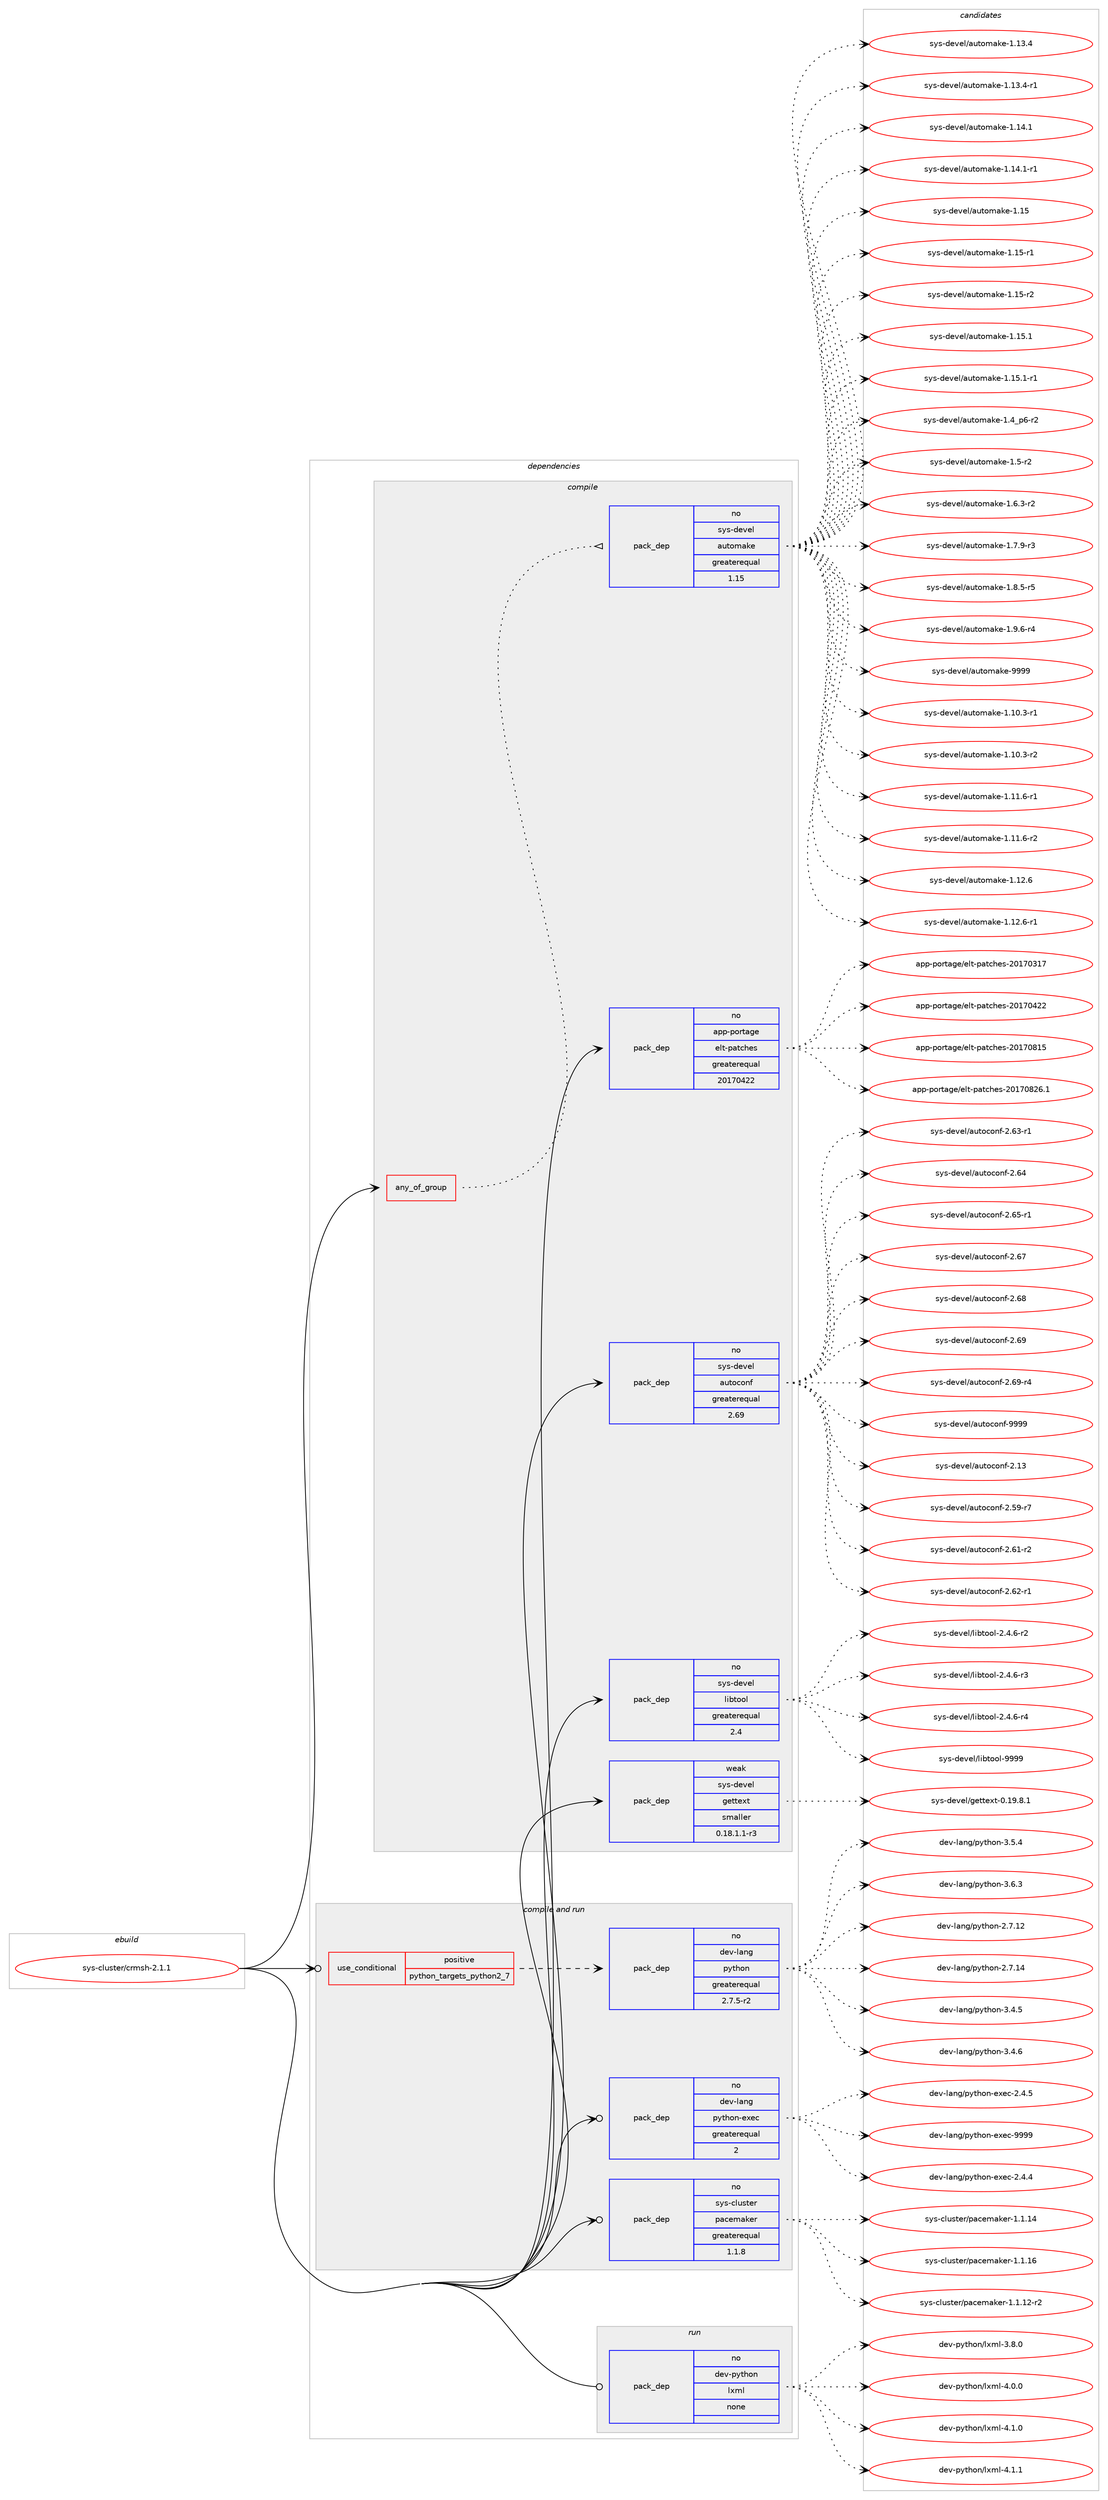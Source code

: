 digraph prolog {

# *************
# Graph options
# *************

newrank=true;
concentrate=true;
compound=true;
graph [rankdir=LR,fontname=Helvetica,fontsize=10,ranksep=1.5];#, ranksep=2.5, nodesep=0.2];
edge  [arrowhead=vee];
node  [fontname=Helvetica,fontsize=10];

# **********
# The ebuild
# **********

subgraph cluster_leftcol {
color=gray;
rank=same;
label=<<i>ebuild</i>>;
id [label="sys-cluster/crmsh-2.1.1", color=red, width=4, href="../sys-cluster/crmsh-2.1.1.svg"];
}

# ****************
# The dependencies
# ****************

subgraph cluster_midcol {
color=gray;
label=<<i>dependencies</i>>;
subgraph cluster_compile {
fillcolor="#eeeeee";
style=filled;
label=<<i>compile</i>>;
subgraph any8084 {
dependency479193 [label=<<TABLE BORDER="0" CELLBORDER="1" CELLSPACING="0" CELLPADDING="4"><TR><TD CELLPADDING="10">any_of_group</TD></TR></TABLE>>, shape=none, color=red];subgraph pack355624 {
dependency479194 [label=<<TABLE BORDER="0" CELLBORDER="1" CELLSPACING="0" CELLPADDING="4" WIDTH="220"><TR><TD ROWSPAN="6" CELLPADDING="30">pack_dep</TD></TR><TR><TD WIDTH="110">no</TD></TR><TR><TD>sys-devel</TD></TR><TR><TD>automake</TD></TR><TR><TD>greaterequal</TD></TR><TR><TD>1.15</TD></TR></TABLE>>, shape=none, color=blue];
}
dependency479193:e -> dependency479194:w [weight=20,style="dotted",arrowhead="oinv"];
}
id:e -> dependency479193:w [weight=20,style="solid",arrowhead="vee"];
subgraph pack355625 {
dependency479195 [label=<<TABLE BORDER="0" CELLBORDER="1" CELLSPACING="0" CELLPADDING="4" WIDTH="220"><TR><TD ROWSPAN="6" CELLPADDING="30">pack_dep</TD></TR><TR><TD WIDTH="110">no</TD></TR><TR><TD>app-portage</TD></TR><TR><TD>elt-patches</TD></TR><TR><TD>greaterequal</TD></TR><TR><TD>20170422</TD></TR></TABLE>>, shape=none, color=blue];
}
id:e -> dependency479195:w [weight=20,style="solid",arrowhead="vee"];
subgraph pack355626 {
dependency479196 [label=<<TABLE BORDER="0" CELLBORDER="1" CELLSPACING="0" CELLPADDING="4" WIDTH="220"><TR><TD ROWSPAN="6" CELLPADDING="30">pack_dep</TD></TR><TR><TD WIDTH="110">no</TD></TR><TR><TD>sys-devel</TD></TR><TR><TD>autoconf</TD></TR><TR><TD>greaterequal</TD></TR><TR><TD>2.69</TD></TR></TABLE>>, shape=none, color=blue];
}
id:e -> dependency479196:w [weight=20,style="solid",arrowhead="vee"];
subgraph pack355627 {
dependency479197 [label=<<TABLE BORDER="0" CELLBORDER="1" CELLSPACING="0" CELLPADDING="4" WIDTH="220"><TR><TD ROWSPAN="6" CELLPADDING="30">pack_dep</TD></TR><TR><TD WIDTH="110">no</TD></TR><TR><TD>sys-devel</TD></TR><TR><TD>libtool</TD></TR><TR><TD>greaterequal</TD></TR><TR><TD>2.4</TD></TR></TABLE>>, shape=none, color=blue];
}
id:e -> dependency479197:w [weight=20,style="solid",arrowhead="vee"];
subgraph pack355628 {
dependency479198 [label=<<TABLE BORDER="0" CELLBORDER="1" CELLSPACING="0" CELLPADDING="4" WIDTH="220"><TR><TD ROWSPAN="6" CELLPADDING="30">pack_dep</TD></TR><TR><TD WIDTH="110">weak</TD></TR><TR><TD>sys-devel</TD></TR><TR><TD>gettext</TD></TR><TR><TD>smaller</TD></TR><TR><TD>0.18.1.1-r3</TD></TR></TABLE>>, shape=none, color=blue];
}
id:e -> dependency479198:w [weight=20,style="solid",arrowhead="vee"];
}
subgraph cluster_compileandrun {
fillcolor="#eeeeee";
style=filled;
label=<<i>compile and run</i>>;
subgraph cond115203 {
dependency479199 [label=<<TABLE BORDER="0" CELLBORDER="1" CELLSPACING="0" CELLPADDING="4"><TR><TD ROWSPAN="3" CELLPADDING="10">use_conditional</TD></TR><TR><TD>positive</TD></TR><TR><TD>python_targets_python2_7</TD></TR></TABLE>>, shape=none, color=red];
subgraph pack355629 {
dependency479200 [label=<<TABLE BORDER="0" CELLBORDER="1" CELLSPACING="0" CELLPADDING="4" WIDTH="220"><TR><TD ROWSPAN="6" CELLPADDING="30">pack_dep</TD></TR><TR><TD WIDTH="110">no</TD></TR><TR><TD>dev-lang</TD></TR><TR><TD>python</TD></TR><TR><TD>greaterequal</TD></TR><TR><TD>2.7.5-r2</TD></TR></TABLE>>, shape=none, color=blue];
}
dependency479199:e -> dependency479200:w [weight=20,style="dashed",arrowhead="vee"];
}
id:e -> dependency479199:w [weight=20,style="solid",arrowhead="odotvee"];
subgraph pack355630 {
dependency479201 [label=<<TABLE BORDER="0" CELLBORDER="1" CELLSPACING="0" CELLPADDING="4" WIDTH="220"><TR><TD ROWSPAN="6" CELLPADDING="30">pack_dep</TD></TR><TR><TD WIDTH="110">no</TD></TR><TR><TD>dev-lang</TD></TR><TR><TD>python-exec</TD></TR><TR><TD>greaterequal</TD></TR><TR><TD>2</TD></TR></TABLE>>, shape=none, color=blue];
}
id:e -> dependency479201:w [weight=20,style="solid",arrowhead="odotvee"];
subgraph pack355631 {
dependency479202 [label=<<TABLE BORDER="0" CELLBORDER="1" CELLSPACING="0" CELLPADDING="4" WIDTH="220"><TR><TD ROWSPAN="6" CELLPADDING="30">pack_dep</TD></TR><TR><TD WIDTH="110">no</TD></TR><TR><TD>sys-cluster</TD></TR><TR><TD>pacemaker</TD></TR><TR><TD>greaterequal</TD></TR><TR><TD>1.1.8</TD></TR></TABLE>>, shape=none, color=blue];
}
id:e -> dependency479202:w [weight=20,style="solid",arrowhead="odotvee"];
}
subgraph cluster_run {
fillcolor="#eeeeee";
style=filled;
label=<<i>run</i>>;
subgraph pack355632 {
dependency479203 [label=<<TABLE BORDER="0" CELLBORDER="1" CELLSPACING="0" CELLPADDING="4" WIDTH="220"><TR><TD ROWSPAN="6" CELLPADDING="30">pack_dep</TD></TR><TR><TD WIDTH="110">no</TD></TR><TR><TD>dev-python</TD></TR><TR><TD>lxml</TD></TR><TR><TD>none</TD></TR><TR><TD></TD></TR></TABLE>>, shape=none, color=blue];
}
id:e -> dependency479203:w [weight=20,style="solid",arrowhead="odot"];
}
}

# **************
# The candidates
# **************

subgraph cluster_choices {
rank=same;
color=gray;
label=<<i>candidates</i>>;

subgraph choice355624 {
color=black;
nodesep=1;
choice11512111545100101118101108479711711611110997107101454946494846514511449 [label="sys-devel/automake-1.10.3-r1", color=red, width=4,href="../sys-devel/automake-1.10.3-r1.svg"];
choice11512111545100101118101108479711711611110997107101454946494846514511450 [label="sys-devel/automake-1.10.3-r2", color=red, width=4,href="../sys-devel/automake-1.10.3-r2.svg"];
choice11512111545100101118101108479711711611110997107101454946494946544511449 [label="sys-devel/automake-1.11.6-r1", color=red, width=4,href="../sys-devel/automake-1.11.6-r1.svg"];
choice11512111545100101118101108479711711611110997107101454946494946544511450 [label="sys-devel/automake-1.11.6-r2", color=red, width=4,href="../sys-devel/automake-1.11.6-r2.svg"];
choice1151211154510010111810110847971171161111099710710145494649504654 [label="sys-devel/automake-1.12.6", color=red, width=4,href="../sys-devel/automake-1.12.6.svg"];
choice11512111545100101118101108479711711611110997107101454946495046544511449 [label="sys-devel/automake-1.12.6-r1", color=red, width=4,href="../sys-devel/automake-1.12.6-r1.svg"];
choice1151211154510010111810110847971171161111099710710145494649514652 [label="sys-devel/automake-1.13.4", color=red, width=4,href="../sys-devel/automake-1.13.4.svg"];
choice11512111545100101118101108479711711611110997107101454946495146524511449 [label="sys-devel/automake-1.13.4-r1", color=red, width=4,href="../sys-devel/automake-1.13.4-r1.svg"];
choice1151211154510010111810110847971171161111099710710145494649524649 [label="sys-devel/automake-1.14.1", color=red, width=4,href="../sys-devel/automake-1.14.1.svg"];
choice11512111545100101118101108479711711611110997107101454946495246494511449 [label="sys-devel/automake-1.14.1-r1", color=red, width=4,href="../sys-devel/automake-1.14.1-r1.svg"];
choice115121115451001011181011084797117116111109971071014549464953 [label="sys-devel/automake-1.15", color=red, width=4,href="../sys-devel/automake-1.15.svg"];
choice1151211154510010111810110847971171161111099710710145494649534511449 [label="sys-devel/automake-1.15-r1", color=red, width=4,href="../sys-devel/automake-1.15-r1.svg"];
choice1151211154510010111810110847971171161111099710710145494649534511450 [label="sys-devel/automake-1.15-r2", color=red, width=4,href="../sys-devel/automake-1.15-r2.svg"];
choice1151211154510010111810110847971171161111099710710145494649534649 [label="sys-devel/automake-1.15.1", color=red, width=4,href="../sys-devel/automake-1.15.1.svg"];
choice11512111545100101118101108479711711611110997107101454946495346494511449 [label="sys-devel/automake-1.15.1-r1", color=red, width=4,href="../sys-devel/automake-1.15.1-r1.svg"];
choice115121115451001011181011084797117116111109971071014549465295112544511450 [label="sys-devel/automake-1.4_p6-r2", color=red, width=4,href="../sys-devel/automake-1.4_p6-r2.svg"];
choice11512111545100101118101108479711711611110997107101454946534511450 [label="sys-devel/automake-1.5-r2", color=red, width=4,href="../sys-devel/automake-1.5-r2.svg"];
choice115121115451001011181011084797117116111109971071014549465446514511450 [label="sys-devel/automake-1.6.3-r2", color=red, width=4,href="../sys-devel/automake-1.6.3-r2.svg"];
choice115121115451001011181011084797117116111109971071014549465546574511451 [label="sys-devel/automake-1.7.9-r3", color=red, width=4,href="../sys-devel/automake-1.7.9-r3.svg"];
choice115121115451001011181011084797117116111109971071014549465646534511453 [label="sys-devel/automake-1.8.5-r5", color=red, width=4,href="../sys-devel/automake-1.8.5-r5.svg"];
choice115121115451001011181011084797117116111109971071014549465746544511452 [label="sys-devel/automake-1.9.6-r4", color=red, width=4,href="../sys-devel/automake-1.9.6-r4.svg"];
choice115121115451001011181011084797117116111109971071014557575757 [label="sys-devel/automake-9999", color=red, width=4,href="../sys-devel/automake-9999.svg"];
dependency479194:e -> choice11512111545100101118101108479711711611110997107101454946494846514511449:w [style=dotted,weight="100"];
dependency479194:e -> choice11512111545100101118101108479711711611110997107101454946494846514511450:w [style=dotted,weight="100"];
dependency479194:e -> choice11512111545100101118101108479711711611110997107101454946494946544511449:w [style=dotted,weight="100"];
dependency479194:e -> choice11512111545100101118101108479711711611110997107101454946494946544511450:w [style=dotted,weight="100"];
dependency479194:e -> choice1151211154510010111810110847971171161111099710710145494649504654:w [style=dotted,weight="100"];
dependency479194:e -> choice11512111545100101118101108479711711611110997107101454946495046544511449:w [style=dotted,weight="100"];
dependency479194:e -> choice1151211154510010111810110847971171161111099710710145494649514652:w [style=dotted,weight="100"];
dependency479194:e -> choice11512111545100101118101108479711711611110997107101454946495146524511449:w [style=dotted,weight="100"];
dependency479194:e -> choice1151211154510010111810110847971171161111099710710145494649524649:w [style=dotted,weight="100"];
dependency479194:e -> choice11512111545100101118101108479711711611110997107101454946495246494511449:w [style=dotted,weight="100"];
dependency479194:e -> choice115121115451001011181011084797117116111109971071014549464953:w [style=dotted,weight="100"];
dependency479194:e -> choice1151211154510010111810110847971171161111099710710145494649534511449:w [style=dotted,weight="100"];
dependency479194:e -> choice1151211154510010111810110847971171161111099710710145494649534511450:w [style=dotted,weight="100"];
dependency479194:e -> choice1151211154510010111810110847971171161111099710710145494649534649:w [style=dotted,weight="100"];
dependency479194:e -> choice11512111545100101118101108479711711611110997107101454946495346494511449:w [style=dotted,weight="100"];
dependency479194:e -> choice115121115451001011181011084797117116111109971071014549465295112544511450:w [style=dotted,weight="100"];
dependency479194:e -> choice11512111545100101118101108479711711611110997107101454946534511450:w [style=dotted,weight="100"];
dependency479194:e -> choice115121115451001011181011084797117116111109971071014549465446514511450:w [style=dotted,weight="100"];
dependency479194:e -> choice115121115451001011181011084797117116111109971071014549465546574511451:w [style=dotted,weight="100"];
dependency479194:e -> choice115121115451001011181011084797117116111109971071014549465646534511453:w [style=dotted,weight="100"];
dependency479194:e -> choice115121115451001011181011084797117116111109971071014549465746544511452:w [style=dotted,weight="100"];
dependency479194:e -> choice115121115451001011181011084797117116111109971071014557575757:w [style=dotted,weight="100"];
}
subgraph choice355625 {
color=black;
nodesep=1;
choice97112112451121111141169710310147101108116451129711699104101115455048495548514955 [label="app-portage/elt-patches-20170317", color=red, width=4,href="../app-portage/elt-patches-20170317.svg"];
choice97112112451121111141169710310147101108116451129711699104101115455048495548525050 [label="app-portage/elt-patches-20170422", color=red, width=4,href="../app-portage/elt-patches-20170422.svg"];
choice97112112451121111141169710310147101108116451129711699104101115455048495548564953 [label="app-portage/elt-patches-20170815", color=red, width=4,href="../app-portage/elt-patches-20170815.svg"];
choice971121124511211111411697103101471011081164511297116991041011154550484955485650544649 [label="app-portage/elt-patches-20170826.1", color=red, width=4,href="../app-portage/elt-patches-20170826.1.svg"];
dependency479195:e -> choice97112112451121111141169710310147101108116451129711699104101115455048495548514955:w [style=dotted,weight="100"];
dependency479195:e -> choice97112112451121111141169710310147101108116451129711699104101115455048495548525050:w [style=dotted,weight="100"];
dependency479195:e -> choice97112112451121111141169710310147101108116451129711699104101115455048495548564953:w [style=dotted,weight="100"];
dependency479195:e -> choice971121124511211111411697103101471011081164511297116991041011154550484955485650544649:w [style=dotted,weight="100"];
}
subgraph choice355626 {
color=black;
nodesep=1;
choice115121115451001011181011084797117116111991111101024550464951 [label="sys-devel/autoconf-2.13", color=red, width=4,href="../sys-devel/autoconf-2.13.svg"];
choice1151211154510010111810110847971171161119911111010245504653574511455 [label="sys-devel/autoconf-2.59-r7", color=red, width=4,href="../sys-devel/autoconf-2.59-r7.svg"];
choice1151211154510010111810110847971171161119911111010245504654494511450 [label="sys-devel/autoconf-2.61-r2", color=red, width=4,href="../sys-devel/autoconf-2.61-r2.svg"];
choice1151211154510010111810110847971171161119911111010245504654504511449 [label="sys-devel/autoconf-2.62-r1", color=red, width=4,href="../sys-devel/autoconf-2.62-r1.svg"];
choice1151211154510010111810110847971171161119911111010245504654514511449 [label="sys-devel/autoconf-2.63-r1", color=red, width=4,href="../sys-devel/autoconf-2.63-r1.svg"];
choice115121115451001011181011084797117116111991111101024550465452 [label="sys-devel/autoconf-2.64", color=red, width=4,href="../sys-devel/autoconf-2.64.svg"];
choice1151211154510010111810110847971171161119911111010245504654534511449 [label="sys-devel/autoconf-2.65-r1", color=red, width=4,href="../sys-devel/autoconf-2.65-r1.svg"];
choice115121115451001011181011084797117116111991111101024550465455 [label="sys-devel/autoconf-2.67", color=red, width=4,href="../sys-devel/autoconf-2.67.svg"];
choice115121115451001011181011084797117116111991111101024550465456 [label="sys-devel/autoconf-2.68", color=red, width=4,href="../sys-devel/autoconf-2.68.svg"];
choice115121115451001011181011084797117116111991111101024550465457 [label="sys-devel/autoconf-2.69", color=red, width=4,href="../sys-devel/autoconf-2.69.svg"];
choice1151211154510010111810110847971171161119911111010245504654574511452 [label="sys-devel/autoconf-2.69-r4", color=red, width=4,href="../sys-devel/autoconf-2.69-r4.svg"];
choice115121115451001011181011084797117116111991111101024557575757 [label="sys-devel/autoconf-9999", color=red, width=4,href="../sys-devel/autoconf-9999.svg"];
dependency479196:e -> choice115121115451001011181011084797117116111991111101024550464951:w [style=dotted,weight="100"];
dependency479196:e -> choice1151211154510010111810110847971171161119911111010245504653574511455:w [style=dotted,weight="100"];
dependency479196:e -> choice1151211154510010111810110847971171161119911111010245504654494511450:w [style=dotted,weight="100"];
dependency479196:e -> choice1151211154510010111810110847971171161119911111010245504654504511449:w [style=dotted,weight="100"];
dependency479196:e -> choice1151211154510010111810110847971171161119911111010245504654514511449:w [style=dotted,weight="100"];
dependency479196:e -> choice115121115451001011181011084797117116111991111101024550465452:w [style=dotted,weight="100"];
dependency479196:e -> choice1151211154510010111810110847971171161119911111010245504654534511449:w [style=dotted,weight="100"];
dependency479196:e -> choice115121115451001011181011084797117116111991111101024550465455:w [style=dotted,weight="100"];
dependency479196:e -> choice115121115451001011181011084797117116111991111101024550465456:w [style=dotted,weight="100"];
dependency479196:e -> choice115121115451001011181011084797117116111991111101024550465457:w [style=dotted,weight="100"];
dependency479196:e -> choice1151211154510010111810110847971171161119911111010245504654574511452:w [style=dotted,weight="100"];
dependency479196:e -> choice115121115451001011181011084797117116111991111101024557575757:w [style=dotted,weight="100"];
}
subgraph choice355627 {
color=black;
nodesep=1;
choice1151211154510010111810110847108105981161111111084550465246544511450 [label="sys-devel/libtool-2.4.6-r2", color=red, width=4,href="../sys-devel/libtool-2.4.6-r2.svg"];
choice1151211154510010111810110847108105981161111111084550465246544511451 [label="sys-devel/libtool-2.4.6-r3", color=red, width=4,href="../sys-devel/libtool-2.4.6-r3.svg"];
choice1151211154510010111810110847108105981161111111084550465246544511452 [label="sys-devel/libtool-2.4.6-r4", color=red, width=4,href="../sys-devel/libtool-2.4.6-r4.svg"];
choice1151211154510010111810110847108105981161111111084557575757 [label="sys-devel/libtool-9999", color=red, width=4,href="../sys-devel/libtool-9999.svg"];
dependency479197:e -> choice1151211154510010111810110847108105981161111111084550465246544511450:w [style=dotted,weight="100"];
dependency479197:e -> choice1151211154510010111810110847108105981161111111084550465246544511451:w [style=dotted,weight="100"];
dependency479197:e -> choice1151211154510010111810110847108105981161111111084550465246544511452:w [style=dotted,weight="100"];
dependency479197:e -> choice1151211154510010111810110847108105981161111111084557575757:w [style=dotted,weight="100"];
}
subgraph choice355628 {
color=black;
nodesep=1;
choice1151211154510010111810110847103101116116101120116454846495746564649 [label="sys-devel/gettext-0.19.8.1", color=red, width=4,href="../sys-devel/gettext-0.19.8.1.svg"];
dependency479198:e -> choice1151211154510010111810110847103101116116101120116454846495746564649:w [style=dotted,weight="100"];
}
subgraph choice355629 {
color=black;
nodesep=1;
choice10010111845108971101034711212111610411111045504655464950 [label="dev-lang/python-2.7.12", color=red, width=4,href="../dev-lang/python-2.7.12.svg"];
choice10010111845108971101034711212111610411111045504655464952 [label="dev-lang/python-2.7.14", color=red, width=4,href="../dev-lang/python-2.7.14.svg"];
choice100101118451089711010347112121116104111110455146524653 [label="dev-lang/python-3.4.5", color=red, width=4,href="../dev-lang/python-3.4.5.svg"];
choice100101118451089711010347112121116104111110455146524654 [label="dev-lang/python-3.4.6", color=red, width=4,href="../dev-lang/python-3.4.6.svg"];
choice100101118451089711010347112121116104111110455146534652 [label="dev-lang/python-3.5.4", color=red, width=4,href="../dev-lang/python-3.5.4.svg"];
choice100101118451089711010347112121116104111110455146544651 [label="dev-lang/python-3.6.3", color=red, width=4,href="../dev-lang/python-3.6.3.svg"];
dependency479200:e -> choice10010111845108971101034711212111610411111045504655464950:w [style=dotted,weight="100"];
dependency479200:e -> choice10010111845108971101034711212111610411111045504655464952:w [style=dotted,weight="100"];
dependency479200:e -> choice100101118451089711010347112121116104111110455146524653:w [style=dotted,weight="100"];
dependency479200:e -> choice100101118451089711010347112121116104111110455146524654:w [style=dotted,weight="100"];
dependency479200:e -> choice100101118451089711010347112121116104111110455146534652:w [style=dotted,weight="100"];
dependency479200:e -> choice100101118451089711010347112121116104111110455146544651:w [style=dotted,weight="100"];
}
subgraph choice355630 {
color=black;
nodesep=1;
choice1001011184510897110103471121211161041111104510112010199455046524652 [label="dev-lang/python-exec-2.4.4", color=red, width=4,href="../dev-lang/python-exec-2.4.4.svg"];
choice1001011184510897110103471121211161041111104510112010199455046524653 [label="dev-lang/python-exec-2.4.5", color=red, width=4,href="../dev-lang/python-exec-2.4.5.svg"];
choice10010111845108971101034711212111610411111045101120101994557575757 [label="dev-lang/python-exec-9999", color=red, width=4,href="../dev-lang/python-exec-9999.svg"];
dependency479201:e -> choice1001011184510897110103471121211161041111104510112010199455046524652:w [style=dotted,weight="100"];
dependency479201:e -> choice1001011184510897110103471121211161041111104510112010199455046524653:w [style=dotted,weight="100"];
dependency479201:e -> choice10010111845108971101034711212111610411111045101120101994557575757:w [style=dotted,weight="100"];
}
subgraph choice355631 {
color=black;
nodesep=1;
choice115121115459910811711511610111447112979910110997107101114454946494649504511450 [label="sys-cluster/pacemaker-1.1.12-r2", color=red, width=4,href="../sys-cluster/pacemaker-1.1.12-r2.svg"];
choice11512111545991081171151161011144711297991011099710710111445494649464952 [label="sys-cluster/pacemaker-1.1.14", color=red, width=4,href="../sys-cluster/pacemaker-1.1.14.svg"];
choice11512111545991081171151161011144711297991011099710710111445494649464954 [label="sys-cluster/pacemaker-1.1.16", color=red, width=4,href="../sys-cluster/pacemaker-1.1.16.svg"];
dependency479202:e -> choice115121115459910811711511610111447112979910110997107101114454946494649504511450:w [style=dotted,weight="100"];
dependency479202:e -> choice11512111545991081171151161011144711297991011099710710111445494649464952:w [style=dotted,weight="100"];
dependency479202:e -> choice11512111545991081171151161011144711297991011099710710111445494649464954:w [style=dotted,weight="100"];
}
subgraph choice355632 {
color=black;
nodesep=1;
choice1001011184511212111610411111047108120109108455146564648 [label="dev-python/lxml-3.8.0", color=red, width=4,href="../dev-python/lxml-3.8.0.svg"];
choice1001011184511212111610411111047108120109108455246484648 [label="dev-python/lxml-4.0.0", color=red, width=4,href="../dev-python/lxml-4.0.0.svg"];
choice1001011184511212111610411111047108120109108455246494648 [label="dev-python/lxml-4.1.0", color=red, width=4,href="../dev-python/lxml-4.1.0.svg"];
choice1001011184511212111610411111047108120109108455246494649 [label="dev-python/lxml-4.1.1", color=red, width=4,href="../dev-python/lxml-4.1.1.svg"];
dependency479203:e -> choice1001011184511212111610411111047108120109108455146564648:w [style=dotted,weight="100"];
dependency479203:e -> choice1001011184511212111610411111047108120109108455246484648:w [style=dotted,weight="100"];
dependency479203:e -> choice1001011184511212111610411111047108120109108455246494648:w [style=dotted,weight="100"];
dependency479203:e -> choice1001011184511212111610411111047108120109108455246494649:w [style=dotted,weight="100"];
}
}

}
